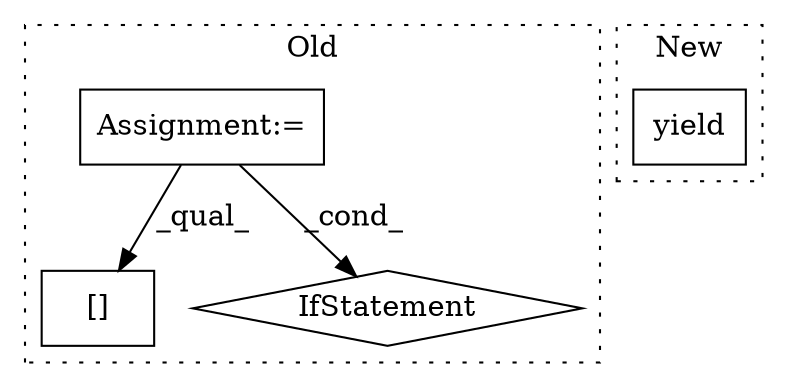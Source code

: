 digraph G {
subgraph cluster0 {
1 [label="[]" a="2" s="4708,4736" l="27,1" shape="box"];
3 [label="Assignment:=" a="7" s="4322" l="6" shape="box"];
4 [label="IfStatement" a="25" s="4745,4759" l="4,2" shape="diamond"];
label = "Old";
style="dotted";
}
subgraph cluster1 {
2 [label="yield" a="112" s="5117" l="7" shape="box"];
label = "New";
style="dotted";
}
3 -> 1 [label="_qual_"];
3 -> 4 [label="_cond_"];
}